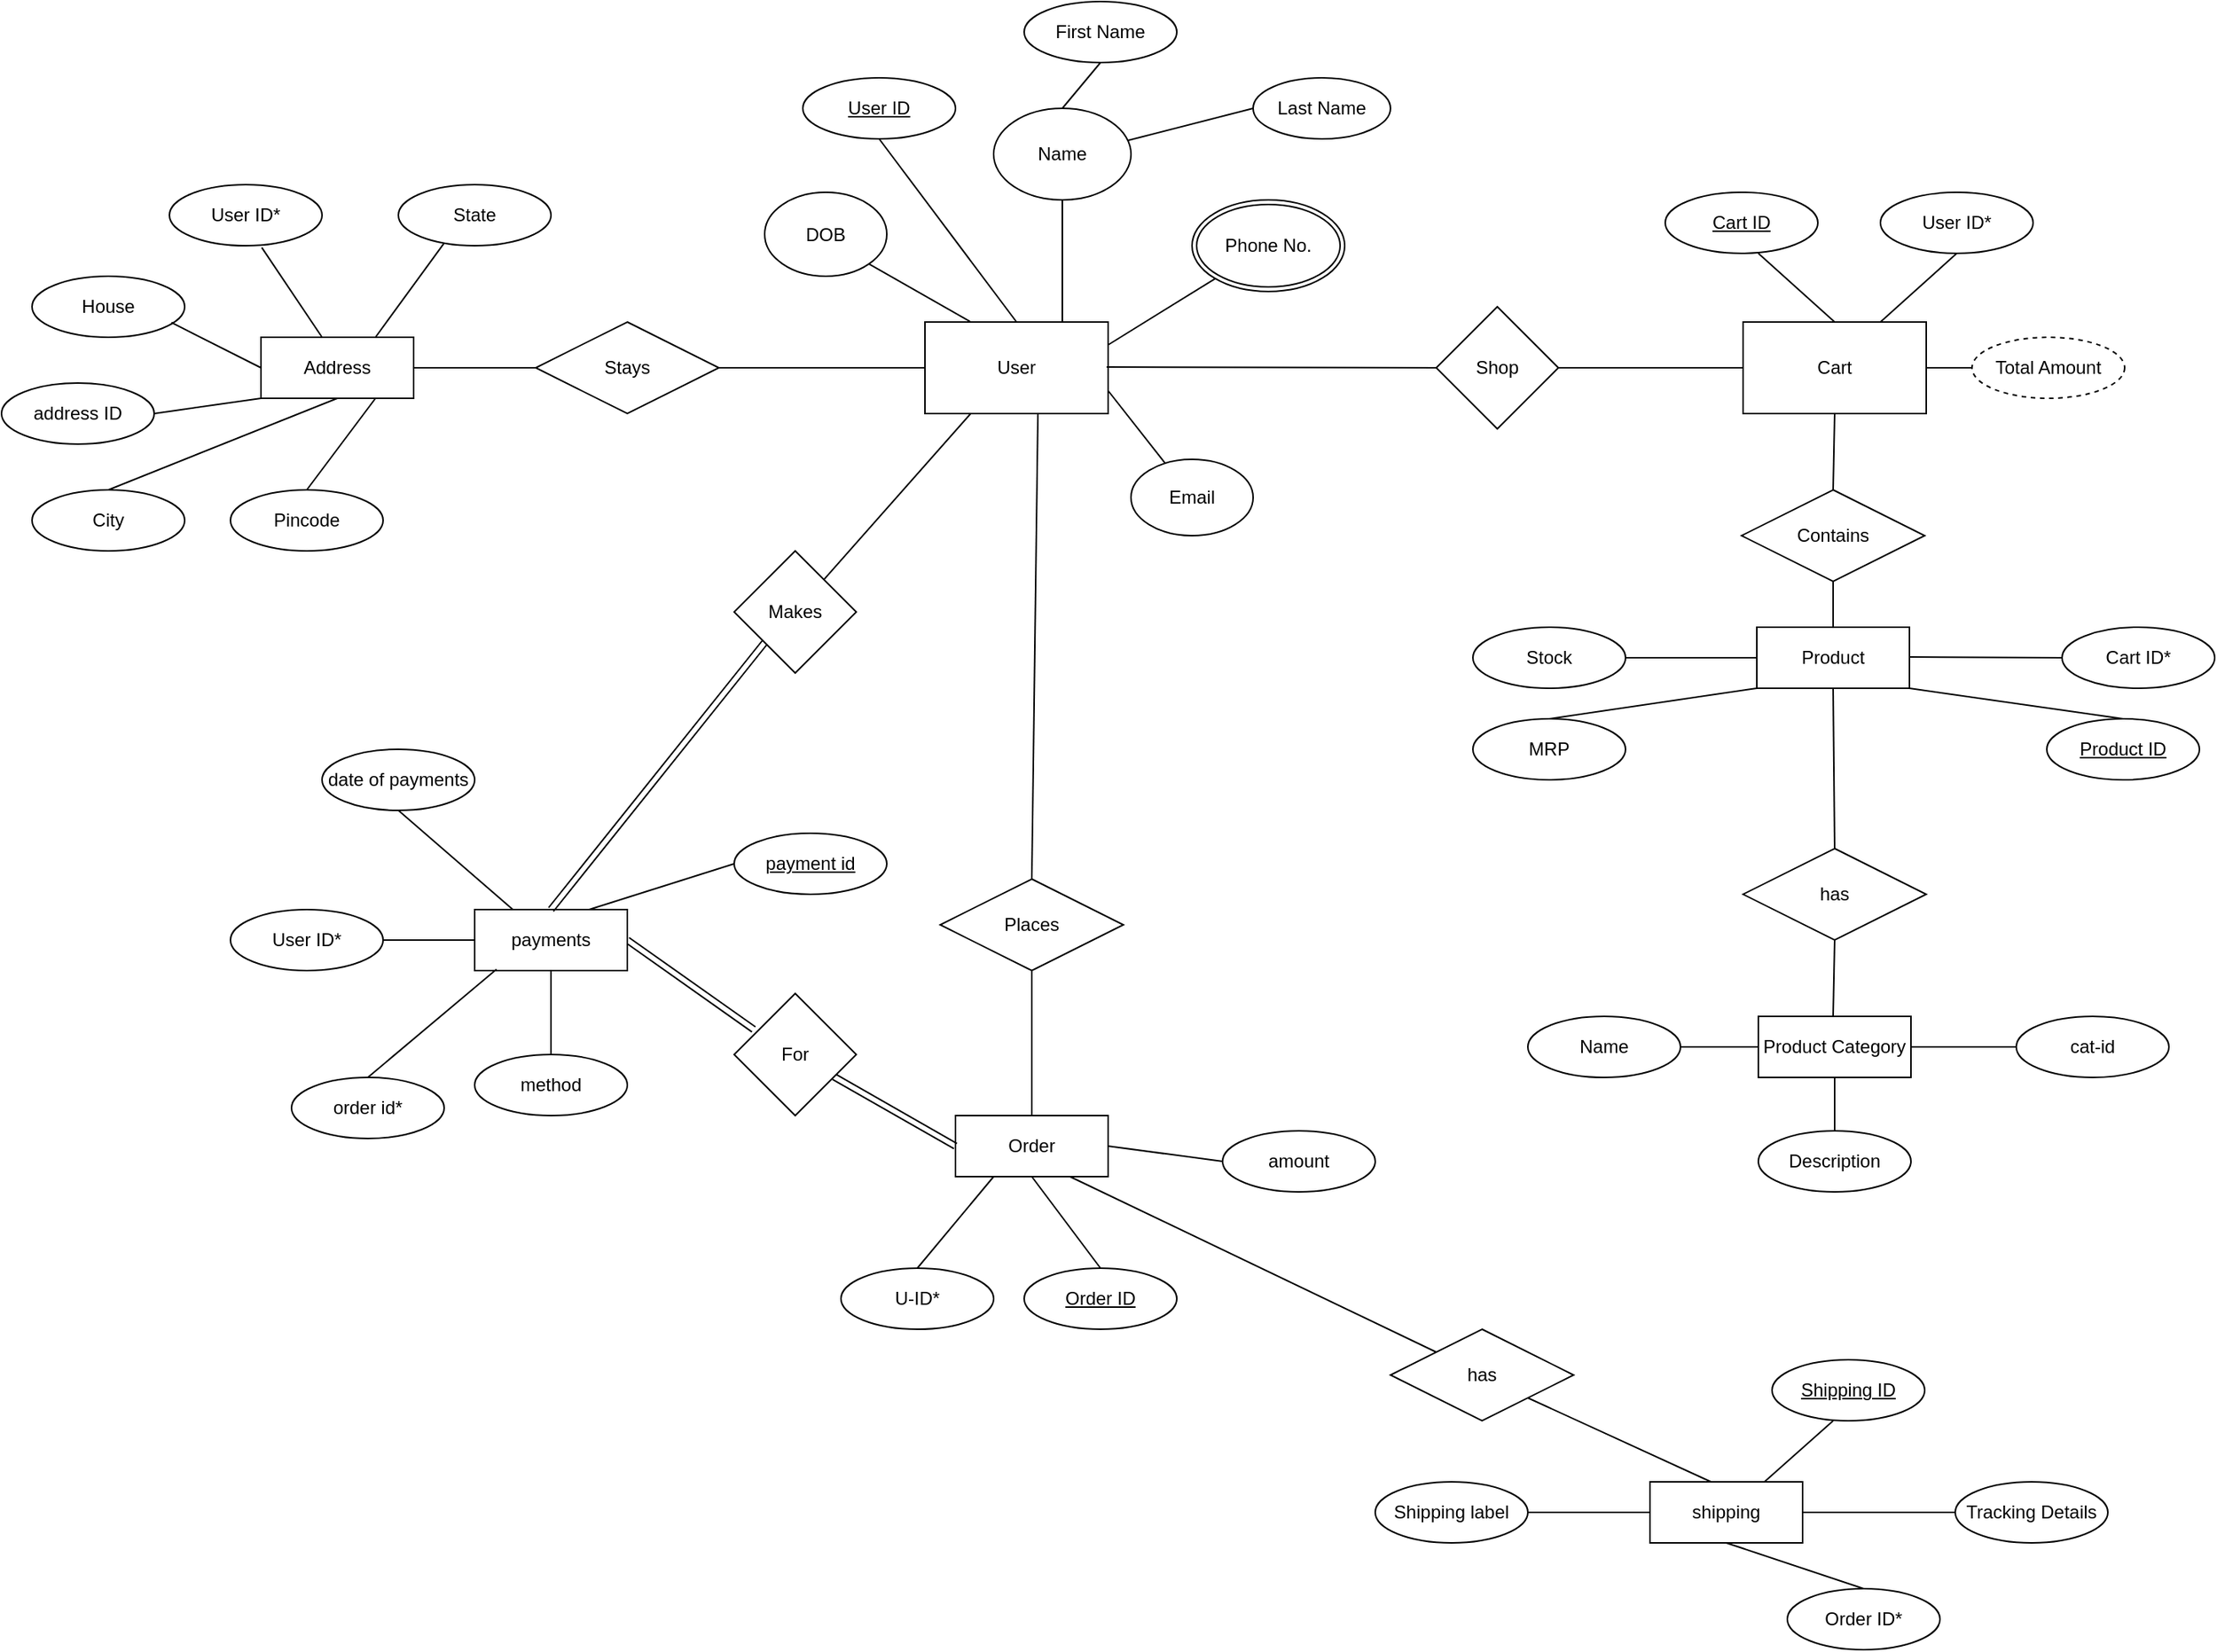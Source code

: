 <mxfile version="26.0.11">
  <diagram name="Page-1" id="UmQpy1SQtzT-f7T2Tqup">
    <mxGraphModel dx="1122" dy="761" grid="1" gridSize="10" guides="1" tooltips="1" connect="1" arrows="1" fold="1" page="1" pageScale="1" pageWidth="827" pageHeight="1169" math="0" shadow="0">
      <root>
        <mxCell id="0" />
        <mxCell id="1" parent="0" />
        <mxCell id="Sbq3aa2Fa-XjTyS6zx-i-1" value="User" style="rounded=0;whiteSpace=wrap;html=1;" parent="1" vertex="1">
          <mxGeometry x="645" y="250" width="120" height="60" as="geometry" />
        </mxCell>
        <mxCell id="Sbq3aa2Fa-XjTyS6zx-i-2" value="Email" style="ellipse;whiteSpace=wrap;html=1;" parent="1" vertex="1">
          <mxGeometry x="780" y="340" width="80" height="50" as="geometry" />
        </mxCell>
        <mxCell id="Sbq3aa2Fa-XjTyS6zx-i-3" value="DOB" style="ellipse;whiteSpace=wrap;html=1;" parent="1" vertex="1">
          <mxGeometry x="540" y="165" width="80" height="55" as="geometry" />
        </mxCell>
        <mxCell id="Sbq3aa2Fa-XjTyS6zx-i-6" value="Name" style="ellipse;whiteSpace=wrap;html=1;" parent="1" vertex="1">
          <mxGeometry x="690" y="110" width="90" height="60" as="geometry" />
        </mxCell>
        <mxCell id="Sbq3aa2Fa-XjTyS6zx-i-7" value="User ID" style="ellipse;whiteSpace=wrap;html=1;align=center;fontStyle=4;" parent="1" vertex="1">
          <mxGeometry x="565" y="90" width="100" height="40" as="geometry" />
        </mxCell>
        <mxCell id="Sbq3aa2Fa-XjTyS6zx-i-8" value="Phone No." style="ellipse;shape=doubleEllipse;margin=3;whiteSpace=wrap;html=1;align=center;" parent="1" vertex="1">
          <mxGeometry x="820" y="170" width="100" height="60" as="geometry" />
        </mxCell>
        <mxCell id="Sbq3aa2Fa-XjTyS6zx-i-21" value="" style="endArrow=none;html=1;rounded=0;exitX=1;exitY=0.75;exitDx=0;exitDy=0;" parent="1" source="Sbq3aa2Fa-XjTyS6zx-i-1" target="Sbq3aa2Fa-XjTyS6zx-i-2" edge="1">
          <mxGeometry relative="1" as="geometry">
            <mxPoint x="1005" y="460" as="sourcePoint" />
            <mxPoint x="1165" y="460" as="targetPoint" />
          </mxGeometry>
        </mxCell>
        <mxCell id="Sbq3aa2Fa-XjTyS6zx-i-23" value="" style="endArrow=none;html=1;rounded=0;entryX=1;entryY=0.25;entryDx=0;entryDy=0;" parent="1" source="Sbq3aa2Fa-XjTyS6zx-i-8" target="Sbq3aa2Fa-XjTyS6zx-i-1" edge="1">
          <mxGeometry relative="1" as="geometry">
            <mxPoint x="890" y="256" as="sourcePoint" />
            <mxPoint x="927" y="304" as="targetPoint" />
          </mxGeometry>
        </mxCell>
        <mxCell id="Sbq3aa2Fa-XjTyS6zx-i-27" value="" style="endArrow=none;html=1;rounded=0;entryX=0.75;entryY=0;entryDx=0;entryDy=0;" parent="1" source="Sbq3aa2Fa-XjTyS6zx-i-6" target="Sbq3aa2Fa-XjTyS6zx-i-1" edge="1">
          <mxGeometry relative="1" as="geometry">
            <mxPoint x="900" y="266" as="sourcePoint" />
            <mxPoint x="937" y="314" as="targetPoint" />
          </mxGeometry>
        </mxCell>
        <mxCell id="Sbq3aa2Fa-XjTyS6zx-i-29" value="" style="endArrow=none;html=1;rounded=0;exitX=1;exitY=0.5;exitDx=0;exitDy=0;" parent="1" source="Qe4SS81F0-tgrvaNX6qW-26" edge="1">
          <mxGeometry relative="1" as="geometry">
            <mxPoint x="600" y="170" as="sourcePoint" />
            <mxPoint x="645" y="280" as="targetPoint" />
          </mxGeometry>
        </mxCell>
        <mxCell id="Sbq3aa2Fa-XjTyS6zx-i-30" value="" style="endArrow=none;html=1;rounded=0;entryX=0;entryY=0.5;entryDx=0;entryDy=0;" parent="1" edge="1" target="Sbq3aa2Fa-XjTyS6zx-i-31">
          <mxGeometry relative="1" as="geometry">
            <mxPoint x="764" y="279.5" as="sourcePoint" />
            <mxPoint x="910" y="280" as="targetPoint" />
          </mxGeometry>
        </mxCell>
        <mxCell id="Sbq3aa2Fa-XjTyS6zx-i-31" value="Shop" style="rhombus;whiteSpace=wrap;html=1;" parent="1" vertex="1">
          <mxGeometry x="980" y="240" width="80" height="80" as="geometry" />
        </mxCell>
        <mxCell id="Sbq3aa2Fa-XjTyS6zx-i-32" value="" style="endArrow=none;html=1;rounded=0;entryX=0;entryY=0.5;entryDx=0;entryDy=0;exitX=1;exitY=0.5;exitDx=0;exitDy=0;" parent="1" edge="1" target="Sbq3aa2Fa-XjTyS6zx-i-33" source="Sbq3aa2Fa-XjTyS6zx-i-31">
          <mxGeometry relative="1" as="geometry">
            <mxPoint x="970" y="279.5" as="sourcePoint" />
            <mxPoint x="1050" y="280" as="targetPoint" />
            <Array as="points" />
          </mxGeometry>
        </mxCell>
        <mxCell id="Sbq3aa2Fa-XjTyS6zx-i-33" value="Cart" style="rounded=0;whiteSpace=wrap;html=1;" parent="1" vertex="1">
          <mxGeometry x="1181" y="250" width="120" height="60" as="geometry" />
        </mxCell>
        <mxCell id="Sbq3aa2Fa-XjTyS6zx-i-45" value="" style="endArrow=none;html=1;rounded=0;entryX=0.25;entryY=0;entryDx=0;entryDy=0;exitX=1;exitY=1;exitDx=0;exitDy=0;" parent="1" target="Sbq3aa2Fa-XjTyS6zx-i-1" edge="1" source="Sbq3aa2Fa-XjTyS6zx-i-3">
          <mxGeometry relative="1" as="geometry">
            <mxPoint x="640" y="350" as="sourcePoint" />
            <mxPoint x="710" y="320" as="targetPoint" />
          </mxGeometry>
        </mxCell>
        <mxCell id="Sbq3aa2Fa-XjTyS6zx-i-46" value="" style="endArrow=none;html=1;rounded=0;exitX=0.5;exitY=1;exitDx=0;exitDy=0;entryX=0.5;entryY=0;entryDx=0;entryDy=0;" parent="1" source="Sbq3aa2Fa-XjTyS6zx-i-33" edge="1" target="Sbq3aa2Fa-XjTyS6zx-i-47">
          <mxGeometry relative="1" as="geometry">
            <mxPoint x="1301" y="359.5" as="sourcePoint" />
            <mxPoint x="1381" y="335" as="targetPoint" />
          </mxGeometry>
        </mxCell>
        <mxCell id="Sbq3aa2Fa-XjTyS6zx-i-47" value="Contains" style="shape=rhombus;perimeter=rhombusPerimeter;whiteSpace=wrap;html=1;align=center;" parent="1" vertex="1">
          <mxGeometry x="1180" y="360" width="120" height="60" as="geometry" />
        </mxCell>
        <mxCell id="Sbq3aa2Fa-XjTyS6zx-i-48" value="" style="endArrow=none;html=1;rounded=0;entryX=0.5;entryY=1;entryDx=0;entryDy=0;" parent="1" target="Sbq3aa2Fa-XjTyS6zx-i-47" edge="1">
          <mxGeometry relative="1" as="geometry">
            <mxPoint x="1240" y="460" as="sourcePoint" />
            <mxPoint x="1240" y="460" as="targetPoint" />
          </mxGeometry>
        </mxCell>
        <mxCell id="Sbq3aa2Fa-XjTyS6zx-i-49" value="Product" style="whiteSpace=wrap;html=1;align=center;" parent="1" vertex="1">
          <mxGeometry x="1190" y="450" width="100" height="40" as="geometry" />
        </mxCell>
        <mxCell id="Sbq3aa2Fa-XjTyS6zx-i-50" value="Stock" style="ellipse;whiteSpace=wrap;html=1;align=center;" parent="1" vertex="1">
          <mxGeometry x="1004" y="450" width="100" height="40" as="geometry" />
        </mxCell>
        <mxCell id="Sbq3aa2Fa-XjTyS6zx-i-51" value="" style="endArrow=none;html=1;rounded=0;entryX=0;entryY=0.5;entryDx=0;entryDy=0;exitX=1;exitY=0.5;exitDx=0;exitDy=0;" parent="1" target="Sbq3aa2Fa-XjTyS6zx-i-49" edge="1" source="Sbq3aa2Fa-XjTyS6zx-i-50">
          <mxGeometry relative="1" as="geometry">
            <mxPoint x="1140" y="520" as="sourcePoint" />
            <mxPoint x="1300" y="520" as="targetPoint" />
          </mxGeometry>
        </mxCell>
        <mxCell id="Sbq3aa2Fa-XjTyS6zx-i-52" value="MRP" style="ellipse;whiteSpace=wrap;html=1;align=center;" parent="1" vertex="1">
          <mxGeometry x="1004" y="510" width="100" height="40" as="geometry" />
        </mxCell>
        <mxCell id="Sbq3aa2Fa-XjTyS6zx-i-53" value="" style="endArrow=none;html=1;rounded=0;entryX=0.5;entryY=0;entryDx=0;entryDy=0;exitX=0;exitY=1;exitDx=0;exitDy=0;" parent="1" source="Sbq3aa2Fa-XjTyS6zx-i-49" target="Sbq3aa2Fa-XjTyS6zx-i-52" edge="1">
          <mxGeometry relative="1" as="geometry">
            <mxPoint x="1220" y="510" as="sourcePoint" />
            <mxPoint x="1380" y="510" as="targetPoint" />
          </mxGeometry>
        </mxCell>
        <mxCell id="Sbq3aa2Fa-XjTyS6zx-i-54" value="" style="endArrow=none;html=1;rounded=0;entryX=0.5;entryY=0;entryDx=0;entryDy=0;" parent="1" edge="1" target="Sbq3aa2Fa-XjTyS6zx-i-56">
          <mxGeometry relative="1" as="geometry">
            <mxPoint x="1290" y="490" as="sourcePoint" />
            <mxPoint x="1398" y="522" as="targetPoint" />
          </mxGeometry>
        </mxCell>
        <mxCell id="Sbq3aa2Fa-XjTyS6zx-i-56" value="Product ID" style="ellipse;whiteSpace=wrap;html=1;align=center;fontStyle=4;" parent="1" vertex="1">
          <mxGeometry x="1380" y="510" width="100" height="40" as="geometry" />
        </mxCell>
        <mxCell id="Sbq3aa2Fa-XjTyS6zx-i-59" value="Cart ID*" style="ellipse;whiteSpace=wrap;html=1;align=center;" parent="1" vertex="1">
          <mxGeometry x="1390" y="450" width="100" height="40" as="geometry" />
        </mxCell>
        <mxCell id="Sbq3aa2Fa-XjTyS6zx-i-60" value="" style="endArrow=none;html=1;rounded=0;entryX=0;entryY=0.5;entryDx=0;entryDy=0;" parent="1" target="Sbq3aa2Fa-XjTyS6zx-i-59" edge="1">
          <mxGeometry relative="1" as="geometry">
            <mxPoint x="1290" y="469.5" as="sourcePoint" />
            <mxPoint x="1360" y="470" as="targetPoint" />
          </mxGeometry>
        </mxCell>
        <mxCell id="Sbq3aa2Fa-XjTyS6zx-i-62" value="User ID*" style="ellipse;whiteSpace=wrap;html=1;align=center;" parent="1" vertex="1">
          <mxGeometry x="1271" y="165" width="100" height="40" as="geometry" />
        </mxCell>
        <mxCell id="Sbq3aa2Fa-XjTyS6zx-i-63" value="Cart ID" style="ellipse;whiteSpace=wrap;html=1;align=center;fontStyle=4;" parent="1" vertex="1">
          <mxGeometry x="1130" y="165" width="100" height="40" as="geometry" />
        </mxCell>
        <mxCell id="Sbq3aa2Fa-XjTyS6zx-i-64" value="" style="endArrow=none;html=1;rounded=0;entryX=0.5;entryY=1;entryDx=0;entryDy=0;exitX=0.5;exitY=0;exitDx=0;exitDy=0;" parent="1" source="Sbq3aa2Fa-XjTyS6zx-i-33" edge="1">
          <mxGeometry relative="1" as="geometry">
            <mxPoint x="1051" y="355" as="sourcePoint" />
            <mxPoint x="1191" y="205" as="targetPoint" />
          </mxGeometry>
        </mxCell>
        <mxCell id="Sbq3aa2Fa-XjTyS6zx-i-65" value="" style="endArrow=none;html=1;rounded=0;entryX=0.5;entryY=1;entryDx=0;entryDy=0;exitX=0.75;exitY=0;exitDx=0;exitDy=0;" parent="1" source="Sbq3aa2Fa-XjTyS6zx-i-33" target="Sbq3aa2Fa-XjTyS6zx-i-62" edge="1">
          <mxGeometry relative="1" as="geometry">
            <mxPoint x="1051" y="355" as="sourcePoint" />
            <mxPoint x="1211" y="355" as="targetPoint" />
          </mxGeometry>
        </mxCell>
        <mxCell id="Sbq3aa2Fa-XjTyS6zx-i-66" value="Total Amount" style="ellipse;whiteSpace=wrap;html=1;align=center;dashed=1;" parent="1" vertex="1">
          <mxGeometry x="1331" y="260" width="100" height="40" as="geometry" />
        </mxCell>
        <mxCell id="Sbq3aa2Fa-XjTyS6zx-i-67" value="" style="endArrow=none;html=1;rounded=0;entryX=0;entryY=0.5;entryDx=0;entryDy=0;exitX=1;exitY=0.5;exitDx=0;exitDy=0;" parent="1" source="Sbq3aa2Fa-XjTyS6zx-i-33" target="Sbq3aa2Fa-XjTyS6zx-i-66" edge="1">
          <mxGeometry relative="1" as="geometry">
            <mxPoint x="1061" y="365" as="sourcePoint" />
            <mxPoint x="1221" y="365" as="targetPoint" />
          </mxGeometry>
        </mxCell>
        <mxCell id="Sbq3aa2Fa-XjTyS6zx-i-69" value="has" style="shape=rhombus;perimeter=rhombusPerimeter;whiteSpace=wrap;html=1;align=center;" parent="1" vertex="1">
          <mxGeometry x="1181" y="595" width="120" height="60" as="geometry" />
        </mxCell>
        <mxCell id="Sbq3aa2Fa-XjTyS6zx-i-70" value="" style="endArrow=none;html=1;rounded=0;entryX=0.5;entryY=1;entryDx=0;entryDy=0;" parent="1" target="Sbq3aa2Fa-XjTyS6zx-i-69" edge="1">
          <mxGeometry relative="1" as="geometry">
            <mxPoint x="1240" y="705" as="sourcePoint" />
            <mxPoint x="1290" y="685" as="targetPoint" />
          </mxGeometry>
        </mxCell>
        <mxCell id="Sbq3aa2Fa-XjTyS6zx-i-71" value="Product Category" style="whiteSpace=wrap;html=1;align=center;" parent="1" vertex="1">
          <mxGeometry x="1191" y="705" width="100" height="40" as="geometry" />
        </mxCell>
        <mxCell id="Sbq3aa2Fa-XjTyS6zx-i-72" value="" style="endArrow=none;html=1;rounded=0;entryX=0;entryY=0.5;entryDx=0;entryDy=0;exitX=1;exitY=0.5;exitDx=0;exitDy=0;" parent="1" target="Sbq3aa2Fa-XjTyS6zx-i-71" edge="1" source="Sbq3aa2Fa-XjTyS6zx-i-73">
          <mxGeometry relative="1" as="geometry">
            <mxPoint x="1216" y="645" as="sourcePoint" />
            <mxPoint x="1450" y="535" as="targetPoint" />
            <Array as="points" />
          </mxGeometry>
        </mxCell>
        <mxCell id="Sbq3aa2Fa-XjTyS6zx-i-73" value="Name" style="ellipse;whiteSpace=wrap;html=1;align=center;" parent="1" vertex="1">
          <mxGeometry x="1040" y="705" width="100" height="40" as="geometry" />
        </mxCell>
        <mxCell id="Sbq3aa2Fa-XjTyS6zx-i-75" value="" style="endArrow=none;html=1;rounded=0;exitX=0.5;exitY=1;exitDx=0;exitDy=0;entryX=0.5;entryY=0;entryDx=0;entryDy=0;" parent="1" source="Sbq3aa2Fa-XjTyS6zx-i-71" edge="1" target="Sbq3aa2Fa-XjTyS6zx-i-76">
          <mxGeometry relative="1" as="geometry">
            <mxPoint x="1240" y="815" as="sourcePoint" />
            <mxPoint x="1240" y="785" as="targetPoint" />
          </mxGeometry>
        </mxCell>
        <mxCell id="Sbq3aa2Fa-XjTyS6zx-i-76" value="Description" style="ellipse;whiteSpace=wrap;html=1;align=center;" parent="1" vertex="1">
          <mxGeometry x="1191" y="780" width="100" height="40" as="geometry" />
        </mxCell>
        <mxCell id="Sbq3aa2Fa-XjTyS6zx-i-77" value="" style="endArrow=none;html=1;rounded=0;entryX=0.5;entryY=0;entryDx=0;entryDy=0;" parent="1" edge="1" target="Sbq3aa2Fa-XjTyS6zx-i-78">
          <mxGeometry relative="1" as="geometry">
            <mxPoint x="719" y="310" as="sourcePoint" />
            <mxPoint x="720" y="610" as="targetPoint" />
          </mxGeometry>
        </mxCell>
        <mxCell id="Sbq3aa2Fa-XjTyS6zx-i-78" value="Places" style="shape=rhombus;perimeter=rhombusPerimeter;whiteSpace=wrap;html=1;align=center;" parent="1" vertex="1">
          <mxGeometry x="655" y="615" width="120" height="60" as="geometry" />
        </mxCell>
        <mxCell id="Sbq3aa2Fa-XjTyS6zx-i-79" value="Order" style="whiteSpace=wrap;html=1;align=center;" parent="1" vertex="1">
          <mxGeometry x="665" y="770" width="100" height="40" as="geometry" />
        </mxCell>
        <mxCell id="Sbq3aa2Fa-XjTyS6zx-i-94" value="" style="endArrow=none;html=1;rounded=0;exitX=0.5;exitY=1;exitDx=0;exitDy=0;entryX=0.5;entryY=0;entryDx=0;entryDy=0;" parent="1" source="Sbq3aa2Fa-XjTyS6zx-i-78" target="Sbq3aa2Fa-XjTyS6zx-i-79" edge="1">
          <mxGeometry relative="1" as="geometry">
            <mxPoint x="790" y="110" as="sourcePoint" />
            <mxPoint x="760" y="760" as="targetPoint" />
          </mxGeometry>
        </mxCell>
        <mxCell id="Sbq3aa2Fa-XjTyS6zx-i-95" value="amount" style="ellipse;whiteSpace=wrap;html=1;align=center;" parent="1" vertex="1">
          <mxGeometry x="840" y="780" width="100" height="40" as="geometry" />
        </mxCell>
        <mxCell id="Sbq3aa2Fa-XjTyS6zx-i-96" value="" style="endArrow=none;html=1;rounded=0;exitX=1;exitY=0.5;exitDx=0;exitDy=0;entryX=0;entryY=0.5;entryDx=0;entryDy=0;" parent="1" source="Sbq3aa2Fa-XjTyS6zx-i-79" target="Sbq3aa2Fa-XjTyS6zx-i-95" edge="1">
          <mxGeometry relative="1" as="geometry">
            <mxPoint x="860" y="740" as="sourcePoint" />
            <mxPoint x="1020" y="740" as="targetPoint" />
            <Array as="points" />
          </mxGeometry>
        </mxCell>
        <mxCell id="Sbq3aa2Fa-XjTyS6zx-i-99" value="" style="endArrow=none;html=1;rounded=0;exitX=0.5;exitY=1;exitDx=0;exitDy=0;entryX=0.5;entryY=0;entryDx=0;entryDy=0;" parent="1" source="Sbq3aa2Fa-XjTyS6zx-i-79" target="Sbq3aa2Fa-XjTyS6zx-i-101" edge="1">
          <mxGeometry relative="1" as="geometry">
            <mxPoint x="791" y="880" as="sourcePoint" />
            <mxPoint x="840" y="860" as="targetPoint" />
          </mxGeometry>
        </mxCell>
        <mxCell id="Sbq3aa2Fa-XjTyS6zx-i-101" value="Order ID" style="ellipse;whiteSpace=wrap;html=1;align=center;fontStyle=4;" parent="1" vertex="1">
          <mxGeometry x="710" y="870" width="100" height="40" as="geometry" />
        </mxCell>
        <mxCell id="Sbq3aa2Fa-XjTyS6zx-i-102" value="U-ID*" style="ellipse;whiteSpace=wrap;html=1;align=center;" parent="1" vertex="1">
          <mxGeometry x="590" y="870" width="100" height="40" as="geometry" />
        </mxCell>
        <mxCell id="Sbq3aa2Fa-XjTyS6zx-i-103" value="" style="endArrow=none;html=1;rounded=0;entryX=0.25;entryY=1;entryDx=0;entryDy=0;exitX=0.5;exitY=0;exitDx=0;exitDy=0;" parent="1" source="Sbq3aa2Fa-XjTyS6zx-i-102" target="Sbq3aa2Fa-XjTyS6zx-i-79" edge="1">
          <mxGeometry relative="1" as="geometry">
            <mxPoint x="640" y="859.5" as="sourcePoint" />
            <mxPoint x="800" y="859.5" as="targetPoint" />
          </mxGeometry>
        </mxCell>
        <mxCell id="Sbq3aa2Fa-XjTyS6zx-i-104" value="" style="endArrow=none;html=1;rounded=0;entryX=0;entryY=0;entryDx=0;entryDy=0;exitX=0.75;exitY=1;exitDx=0;exitDy=0;" parent="1" edge="1" target="Sbq3aa2Fa-XjTyS6zx-i-105" source="Sbq3aa2Fa-XjTyS6zx-i-79">
          <mxGeometry relative="1" as="geometry">
            <mxPoint x="760" y="820" as="sourcePoint" />
            <mxPoint x="900" y="970" as="targetPoint" />
          </mxGeometry>
        </mxCell>
        <mxCell id="Sbq3aa2Fa-XjTyS6zx-i-105" value="has" style="shape=rhombus;perimeter=rhombusPerimeter;whiteSpace=wrap;html=1;align=center;" parent="1" vertex="1">
          <mxGeometry x="950" y="910" width="120" height="60" as="geometry" />
        </mxCell>
        <mxCell id="Sbq3aa2Fa-XjTyS6zx-i-106" value="" style="endArrow=none;html=1;rounded=0;exitX=1;exitY=1;exitDx=0;exitDy=0;" parent="1" source="Sbq3aa2Fa-XjTyS6zx-i-105" edge="1">
          <mxGeometry relative="1" as="geometry">
            <mxPoint x="1120" y="1010" as="sourcePoint" />
            <mxPoint x="1160" y="1010" as="targetPoint" />
          </mxGeometry>
        </mxCell>
        <mxCell id="Sbq3aa2Fa-XjTyS6zx-i-107" value="shipping" style="whiteSpace=wrap;html=1;align=center;" parent="1" vertex="1">
          <mxGeometry x="1120" y="1010" width="100" height="40" as="geometry" />
        </mxCell>
        <mxCell id="Sbq3aa2Fa-XjTyS6zx-i-108" value="" style="endArrow=none;html=1;rounded=0;" parent="1" edge="1">
          <mxGeometry relative="1" as="geometry">
            <mxPoint x="1195" y="1010" as="sourcePoint" />
            <mxPoint x="1240" y="970" as="targetPoint" />
          </mxGeometry>
        </mxCell>
        <mxCell id="Sbq3aa2Fa-XjTyS6zx-i-109" value="Shipping ID" style="ellipse;whiteSpace=wrap;html=1;align=center;fontStyle=4;" parent="1" vertex="1">
          <mxGeometry x="1200" y="930" width="100" height="40" as="geometry" />
        </mxCell>
        <mxCell id="Sbq3aa2Fa-XjTyS6zx-i-110" value="" style="endArrow=none;html=1;rounded=0;exitX=1;exitY=0.5;exitDx=0;exitDy=0;" parent="1" source="Sbq3aa2Fa-XjTyS6zx-i-107" edge="1">
          <mxGeometry relative="1" as="geometry">
            <mxPoint x="1160" y="1090" as="sourcePoint" />
            <mxPoint x="1320" y="1030" as="targetPoint" />
          </mxGeometry>
        </mxCell>
        <mxCell id="Sbq3aa2Fa-XjTyS6zx-i-111" value="Tracking Details" style="ellipse;whiteSpace=wrap;html=1;align=center;" parent="1" vertex="1">
          <mxGeometry x="1320" y="1010" width="100" height="40" as="geometry" />
        </mxCell>
        <mxCell id="Sbq3aa2Fa-XjTyS6zx-i-112" value="Order ID*" style="ellipse;whiteSpace=wrap;html=1;align=center;" parent="1" vertex="1">
          <mxGeometry x="1210" y="1080" width="100" height="40" as="geometry" />
        </mxCell>
        <mxCell id="Sbq3aa2Fa-XjTyS6zx-i-113" value="" style="endArrow=none;html=1;rounded=0;entryX=0.5;entryY=1;entryDx=0;entryDy=0;exitX=0.5;exitY=0;exitDx=0;exitDy=0;" parent="1" source="Sbq3aa2Fa-XjTyS6zx-i-112" target="Sbq3aa2Fa-XjTyS6zx-i-107" edge="1">
          <mxGeometry relative="1" as="geometry">
            <mxPoint x="910" y="920" as="sourcePoint" />
            <mxPoint x="1070" y="920" as="targetPoint" />
          </mxGeometry>
        </mxCell>
        <mxCell id="Sbq3aa2Fa-XjTyS6zx-i-114" value="" style="endArrow=none;html=1;rounded=0;entryX=0;entryY=0.5;entryDx=0;entryDy=0;" parent="1" target="Sbq3aa2Fa-XjTyS6zx-i-107" edge="1">
          <mxGeometry relative="1" as="geometry">
            <mxPoint x="1040" y="1030" as="sourcePoint" />
            <mxPoint x="1070" y="920" as="targetPoint" />
          </mxGeometry>
        </mxCell>
        <mxCell id="Sbq3aa2Fa-XjTyS6zx-i-115" value="Shipping label" style="ellipse;whiteSpace=wrap;html=1;align=center;" parent="1" vertex="1">
          <mxGeometry x="940" y="1010" width="100" height="40" as="geometry" />
        </mxCell>
        <mxCell id="Sbq3aa2Fa-XjTyS6zx-i-116" value="" style="shape=link;html=1;rounded=0;entryX=0;entryY=0.5;entryDx=0;entryDy=0;" parent="1" target="Sbq3aa2Fa-XjTyS6zx-i-79" edge="1" source="Sbq3aa2Fa-XjTyS6zx-i-117">
          <mxGeometry width="100" relative="1" as="geometry">
            <mxPoint x="560" y="910" as="sourcePoint" />
            <mxPoint x="660" y="910" as="targetPoint" />
          </mxGeometry>
        </mxCell>
        <mxCell id="Sbq3aa2Fa-XjTyS6zx-i-117" value="For" style="rhombus;whiteSpace=wrap;html=1;" parent="1" vertex="1">
          <mxGeometry x="520" y="690" width="80" height="80" as="geometry" />
        </mxCell>
        <mxCell id="Sbq3aa2Fa-XjTyS6zx-i-118" value="" style="shape=link;html=1;rounded=0;entryX=0.16;entryY=0.294;entryDx=0;entryDy=0;exitX=1;exitY=0.5;exitDx=0;exitDy=0;entryPerimeter=0;" parent="1" target="Sbq3aa2Fa-XjTyS6zx-i-117" edge="1" source="Sbq3aa2Fa-XjTyS6zx-i-119">
          <mxGeometry width="100" relative="1" as="geometry">
            <mxPoint x="460" y="1010" as="sourcePoint" />
            <mxPoint x="660" y="910" as="targetPoint" />
          </mxGeometry>
        </mxCell>
        <mxCell id="Sbq3aa2Fa-XjTyS6zx-i-119" value="payments" style="whiteSpace=wrap;html=1;align=center;" parent="1" vertex="1">
          <mxGeometry x="350" y="635" width="100" height="40" as="geometry" />
        </mxCell>
        <mxCell id="Qe4SS81F0-tgrvaNX6qW-2" value="method" style="ellipse;whiteSpace=wrap;html=1;align=center;" vertex="1" parent="1">
          <mxGeometry x="350" y="730" width="100" height="40" as="geometry" />
        </mxCell>
        <mxCell id="Qe4SS81F0-tgrvaNX6qW-3" value="order id*" style="ellipse;whiteSpace=wrap;html=1;align=center;" vertex="1" parent="1">
          <mxGeometry x="230" y="745" width="100" height="40" as="geometry" />
        </mxCell>
        <mxCell id="Qe4SS81F0-tgrvaNX6qW-4" value="date of payments" style="ellipse;whiteSpace=wrap;html=1;align=center;" vertex="1" parent="1">
          <mxGeometry x="250" y="530" width="100" height="40" as="geometry" />
        </mxCell>
        <mxCell id="Qe4SS81F0-tgrvaNX6qW-5" value="User ID*" style="ellipse;whiteSpace=wrap;html=1;align=center;" vertex="1" parent="1">
          <mxGeometry x="190" y="635" width="100" height="40" as="geometry" />
        </mxCell>
        <mxCell id="Qe4SS81F0-tgrvaNX6qW-9" value="payment id" style="ellipse;whiteSpace=wrap;html=1;align=center;fontStyle=4;" vertex="1" parent="1">
          <mxGeometry x="520" y="585" width="100" height="40" as="geometry" />
        </mxCell>
        <mxCell id="Qe4SS81F0-tgrvaNX6qW-10" value="" style="endArrow=none;html=1;rounded=0;exitX=0;exitY=0.5;exitDx=0;exitDy=0;entryX=0.75;entryY=0;entryDx=0;entryDy=0;" edge="1" parent="1" source="Qe4SS81F0-tgrvaNX6qW-9" target="Sbq3aa2Fa-XjTyS6zx-i-119">
          <mxGeometry width="50" height="50" relative="1" as="geometry">
            <mxPoint x="810" y="1030" as="sourcePoint" />
            <mxPoint x="860" y="980" as="targetPoint" />
          </mxGeometry>
        </mxCell>
        <mxCell id="Qe4SS81F0-tgrvaNX6qW-11" value="" style="endArrow=none;html=1;rounded=0;exitX=0.5;exitY=0;exitDx=0;exitDy=0;entryX=0.5;entryY=1;entryDx=0;entryDy=0;" edge="1" parent="1" source="Qe4SS81F0-tgrvaNX6qW-2" target="Sbq3aa2Fa-XjTyS6zx-i-119">
          <mxGeometry width="50" height="50" relative="1" as="geometry">
            <mxPoint x="810" y="1030" as="sourcePoint" />
            <mxPoint x="860" y="980" as="targetPoint" />
          </mxGeometry>
        </mxCell>
        <mxCell id="Qe4SS81F0-tgrvaNX6qW-12" value="" style="endArrow=none;html=1;rounded=0;exitX=1;exitY=0.5;exitDx=0;exitDy=0;entryX=0;entryY=0.5;entryDx=0;entryDy=0;" edge="1" parent="1" source="Qe4SS81F0-tgrvaNX6qW-5" target="Sbq3aa2Fa-XjTyS6zx-i-119">
          <mxGeometry width="50" height="50" relative="1" as="geometry">
            <mxPoint x="810" y="1030" as="sourcePoint" />
            <mxPoint x="860" y="980" as="targetPoint" />
          </mxGeometry>
        </mxCell>
        <mxCell id="Qe4SS81F0-tgrvaNX6qW-13" value="" style="endArrow=none;html=1;rounded=0;exitX=0.5;exitY=0;exitDx=0;exitDy=0;entryX=0.143;entryY=0.979;entryDx=0;entryDy=0;entryPerimeter=0;" edge="1" parent="1" source="Qe4SS81F0-tgrvaNX6qW-3" target="Sbq3aa2Fa-XjTyS6zx-i-119">
          <mxGeometry width="50" height="50" relative="1" as="geometry">
            <mxPoint x="810" y="1030" as="sourcePoint" />
            <mxPoint x="480" y="1040" as="targetPoint" />
          </mxGeometry>
        </mxCell>
        <mxCell id="Qe4SS81F0-tgrvaNX6qW-14" value="" style="endArrow=none;html=1;rounded=0;entryX=0.25;entryY=0;entryDx=0;entryDy=0;exitX=0.5;exitY=1;exitDx=0;exitDy=0;" edge="1" parent="1" source="Qe4SS81F0-tgrvaNX6qW-4" target="Sbq3aa2Fa-XjTyS6zx-i-119">
          <mxGeometry width="50" height="50" relative="1" as="geometry">
            <mxPoint x="290" y="990" as="sourcePoint" />
            <mxPoint x="860" y="980" as="targetPoint" />
          </mxGeometry>
        </mxCell>
        <mxCell id="Qe4SS81F0-tgrvaNX6qW-15" value="" style="endArrow=none;html=1;rounded=0;entryX=0.25;entryY=1;entryDx=0;entryDy=0;" edge="1" parent="1" source="Qe4SS81F0-tgrvaNX6qW-16" target="Sbq3aa2Fa-XjTyS6zx-i-1">
          <mxGeometry width="50" height="50" relative="1" as="geometry">
            <mxPoint x="260" y="370" as="sourcePoint" />
            <mxPoint x="850" y="500" as="targetPoint" />
          </mxGeometry>
        </mxCell>
        <mxCell id="Qe4SS81F0-tgrvaNX6qW-16" value="Makes" style="rhombus;whiteSpace=wrap;html=1;" vertex="1" parent="1">
          <mxGeometry x="520" y="400" width="80" height="80" as="geometry" />
        </mxCell>
        <mxCell id="Qe4SS81F0-tgrvaNX6qW-17" value="" style="shape=link;html=1;rounded=0;entryX=0.5;entryY=0;entryDx=0;entryDy=0;exitX=0;exitY=1;exitDx=0;exitDy=0;" edge="1" parent="1" source="Qe4SS81F0-tgrvaNX6qW-16" target="Sbq3aa2Fa-XjTyS6zx-i-119">
          <mxGeometry width="100" relative="1" as="geometry">
            <mxPoint x="530" y="470" as="sourcePoint" />
            <mxPoint x="360" y="840" as="targetPoint" />
          </mxGeometry>
        </mxCell>
        <mxCell id="Qe4SS81F0-tgrvaNX6qW-19" value="Address" style="whiteSpace=wrap;html=1;align=center;" vertex="1" parent="1">
          <mxGeometry x="210" y="260" width="100" height="40" as="geometry" />
        </mxCell>
        <mxCell id="Qe4SS81F0-tgrvaNX6qW-20" value="House" style="ellipse;whiteSpace=wrap;html=1;align=center;" vertex="1" parent="1">
          <mxGeometry x="60" y="220" width="100" height="40" as="geometry" />
        </mxCell>
        <mxCell id="Qe4SS81F0-tgrvaNX6qW-21" value="User ID*" style="ellipse;whiteSpace=wrap;html=1;align=center;" vertex="1" parent="1">
          <mxGeometry x="150" y="160" width="100" height="40" as="geometry" />
        </mxCell>
        <mxCell id="Qe4SS81F0-tgrvaNX6qW-22" value="address ID" style="ellipse;whiteSpace=wrap;html=1;align=center;" vertex="1" parent="1">
          <mxGeometry x="40" y="290" width="100" height="40" as="geometry" />
        </mxCell>
        <mxCell id="Qe4SS81F0-tgrvaNX6qW-23" value="State" style="ellipse;whiteSpace=wrap;html=1;align=center;" vertex="1" parent="1">
          <mxGeometry x="300" y="160" width="100" height="40" as="geometry" />
        </mxCell>
        <mxCell id="Qe4SS81F0-tgrvaNX6qW-24" value="Pincode" style="ellipse;whiteSpace=wrap;html=1;align=center;" vertex="1" parent="1">
          <mxGeometry x="190" y="360" width="100" height="40" as="geometry" />
        </mxCell>
        <mxCell id="Qe4SS81F0-tgrvaNX6qW-25" value="City" style="ellipse;whiteSpace=wrap;html=1;align=center;" vertex="1" parent="1">
          <mxGeometry x="60" y="360" width="100" height="40" as="geometry" />
        </mxCell>
        <mxCell id="Qe4SS81F0-tgrvaNX6qW-26" value="Stays" style="shape=rhombus;perimeter=rhombusPerimeter;whiteSpace=wrap;html=1;align=center;" vertex="1" parent="1">
          <mxGeometry x="390" y="250" width="120" height="60" as="geometry" />
        </mxCell>
        <mxCell id="Qe4SS81F0-tgrvaNX6qW-29" value="" style="endArrow=none;html=1;rounded=0;exitX=1;exitY=0.5;exitDx=0;exitDy=0;entryX=0;entryY=0.5;entryDx=0;entryDy=0;" edge="1" parent="1" source="Qe4SS81F0-tgrvaNX6qW-19" target="Qe4SS81F0-tgrvaNX6qW-26">
          <mxGeometry relative="1" as="geometry">
            <mxPoint x="470" y="50" as="sourcePoint" />
            <mxPoint x="410" y="180" as="targetPoint" />
          </mxGeometry>
        </mxCell>
        <mxCell id="Qe4SS81F0-tgrvaNX6qW-30" value="" style="endArrow=none;html=1;rounded=0;exitX=0.75;exitY=1;exitDx=0;exitDy=0;entryX=0.5;entryY=0;entryDx=0;entryDy=0;" edge="1" parent="1" source="Qe4SS81F0-tgrvaNX6qW-19" target="Qe4SS81F0-tgrvaNX6qW-24">
          <mxGeometry relative="1" as="geometry">
            <mxPoint x="270" y="310" as="sourcePoint" />
            <mxPoint x="340" y="395" as="targetPoint" />
            <Array as="points" />
          </mxGeometry>
        </mxCell>
        <mxCell id="Qe4SS81F0-tgrvaNX6qW-31" value="" style="endArrow=none;html=1;rounded=0;entryX=0.5;entryY=0;entryDx=0;entryDy=0;exitX=0.5;exitY=1;exitDx=0;exitDy=0;" edge="1" parent="1" source="Qe4SS81F0-tgrvaNX6qW-19" target="Qe4SS81F0-tgrvaNX6qW-25">
          <mxGeometry width="50" height="50" relative="1" as="geometry">
            <mxPoint x="260" y="310" as="sourcePoint" />
            <mxPoint x="400" y="380" as="targetPoint" />
          </mxGeometry>
        </mxCell>
        <mxCell id="Qe4SS81F0-tgrvaNX6qW-32" value="" style="endArrow=none;html=1;rounded=0;entryX=0.297;entryY=0.967;entryDx=0;entryDy=0;entryPerimeter=0;exitX=0.75;exitY=0;exitDx=0;exitDy=0;" edge="1" parent="1" source="Qe4SS81F0-tgrvaNX6qW-19" target="Qe4SS81F0-tgrvaNX6qW-23">
          <mxGeometry width="50" height="50" relative="1" as="geometry">
            <mxPoint x="350" y="430" as="sourcePoint" />
            <mxPoint x="400" y="380" as="targetPoint" />
          </mxGeometry>
        </mxCell>
        <mxCell id="Qe4SS81F0-tgrvaNX6qW-33" value="" style="endArrow=none;html=1;rounded=0;entryX=0.605;entryY=1.029;entryDx=0;entryDy=0;entryPerimeter=0;" edge="1" parent="1" target="Qe4SS81F0-tgrvaNX6qW-21">
          <mxGeometry width="50" height="50" relative="1" as="geometry">
            <mxPoint x="250" y="260" as="sourcePoint" />
            <mxPoint x="400" y="380" as="targetPoint" />
          </mxGeometry>
        </mxCell>
        <mxCell id="Qe4SS81F0-tgrvaNX6qW-34" value="" style="endArrow=none;html=1;rounded=0;entryX=0.913;entryY=0.758;entryDx=0;entryDy=0;entryPerimeter=0;exitX=0;exitY=0.5;exitDx=0;exitDy=0;" edge="1" parent="1" source="Qe4SS81F0-tgrvaNX6qW-19" target="Qe4SS81F0-tgrvaNX6qW-20">
          <mxGeometry width="50" height="50" relative="1" as="geometry">
            <mxPoint x="350" y="430" as="sourcePoint" />
            <mxPoint x="400" y="380" as="targetPoint" />
          </mxGeometry>
        </mxCell>
        <mxCell id="Qe4SS81F0-tgrvaNX6qW-35" value="" style="endArrow=none;html=1;rounded=0;entryX=1;entryY=0.5;entryDx=0;entryDy=0;exitX=0;exitY=1;exitDx=0;exitDy=0;" edge="1" parent="1" source="Qe4SS81F0-tgrvaNX6qW-19" target="Qe4SS81F0-tgrvaNX6qW-22">
          <mxGeometry width="50" height="50" relative="1" as="geometry">
            <mxPoint x="350" y="430" as="sourcePoint" />
            <mxPoint x="400" y="380" as="targetPoint" />
          </mxGeometry>
        </mxCell>
        <mxCell id="Qe4SS81F0-tgrvaNX6qW-36" value="" style="endArrow=none;html=1;rounded=0;exitX=0.5;exitY=0;exitDx=0;exitDy=0;entryX=0.5;entryY=1;entryDx=0;entryDy=0;" edge="1" parent="1" source="Sbq3aa2Fa-XjTyS6zx-i-6" target="Qe4SS81F0-tgrvaNX6qW-39">
          <mxGeometry width="50" height="50" relative="1" as="geometry">
            <mxPoint x="920" y="170" as="sourcePoint" />
            <mxPoint x="830" y="60" as="targetPoint" />
          </mxGeometry>
        </mxCell>
        <mxCell id="Qe4SS81F0-tgrvaNX6qW-38" value="" style="endArrow=none;html=1;rounded=0;exitX=0.978;exitY=0.35;exitDx=0;exitDy=0;exitPerimeter=0;entryX=0;entryY=0.5;entryDx=0;entryDy=0;" edge="1" parent="1" source="Sbq3aa2Fa-XjTyS6zx-i-6" target="Qe4SS81F0-tgrvaNX6qW-41">
          <mxGeometry width="50" height="50" relative="1" as="geometry">
            <mxPoint x="920" y="170" as="sourcePoint" />
            <mxPoint x="960" y="80" as="targetPoint" />
          </mxGeometry>
        </mxCell>
        <mxCell id="Qe4SS81F0-tgrvaNX6qW-39" value="First Name" style="ellipse;whiteSpace=wrap;html=1;align=center;" vertex="1" parent="1">
          <mxGeometry x="710" y="40" width="100" height="40" as="geometry" />
        </mxCell>
        <mxCell id="Qe4SS81F0-tgrvaNX6qW-41" value="Last Name" style="ellipse;whiteSpace=wrap;html=1;align=center;" vertex="1" parent="1">
          <mxGeometry x="860" y="90" width="90" height="40" as="geometry" />
        </mxCell>
        <mxCell id="Qe4SS81F0-tgrvaNX6qW-42" value="cat-id" style="ellipse;whiteSpace=wrap;html=1;align=center;" vertex="1" parent="1">
          <mxGeometry x="1360" y="705" width="100" height="40" as="geometry" />
        </mxCell>
        <mxCell id="Qe4SS81F0-tgrvaNX6qW-43" value="" style="endArrow=none;html=1;rounded=0;entryX=1;entryY=0.5;entryDx=0;entryDy=0;exitX=0;exitY=0.5;exitDx=0;exitDy=0;" edge="1" parent="1" source="Qe4SS81F0-tgrvaNX6qW-42" target="Sbq3aa2Fa-XjTyS6zx-i-71">
          <mxGeometry relative="1" as="geometry">
            <mxPoint x="1226" y="655" as="sourcePoint" />
            <mxPoint x="1226" y="715" as="targetPoint" />
            <Array as="points" />
          </mxGeometry>
        </mxCell>
        <mxCell id="Qe4SS81F0-tgrvaNX6qW-44" value="" style="endArrow=none;html=1;rounded=0;entryX=0.5;entryY=1;entryDx=0;entryDy=0;exitX=0.5;exitY=0;exitDx=0;exitDy=0;" edge="1" parent="1" source="Sbq3aa2Fa-XjTyS6zx-i-1" target="Sbq3aa2Fa-XjTyS6zx-i-7">
          <mxGeometry width="50" height="50" relative="1" as="geometry">
            <mxPoint x="660" y="560" as="sourcePoint" />
            <mxPoint x="710" y="510" as="targetPoint" />
          </mxGeometry>
        </mxCell>
        <mxCell id="Qe4SS81F0-tgrvaNX6qW-46" value="" style="endArrow=none;html=1;rounded=0;entryX=0.5;entryY=1;entryDx=0;entryDy=0;exitX=0.5;exitY=0;exitDx=0;exitDy=0;" edge="1" parent="1" source="Sbq3aa2Fa-XjTyS6zx-i-69" target="Sbq3aa2Fa-XjTyS6zx-i-49">
          <mxGeometry width="50" height="50" relative="1" as="geometry">
            <mxPoint x="1240" y="590" as="sourcePoint" />
            <mxPoint x="1110" y="570" as="targetPoint" />
          </mxGeometry>
        </mxCell>
      </root>
    </mxGraphModel>
  </diagram>
</mxfile>

